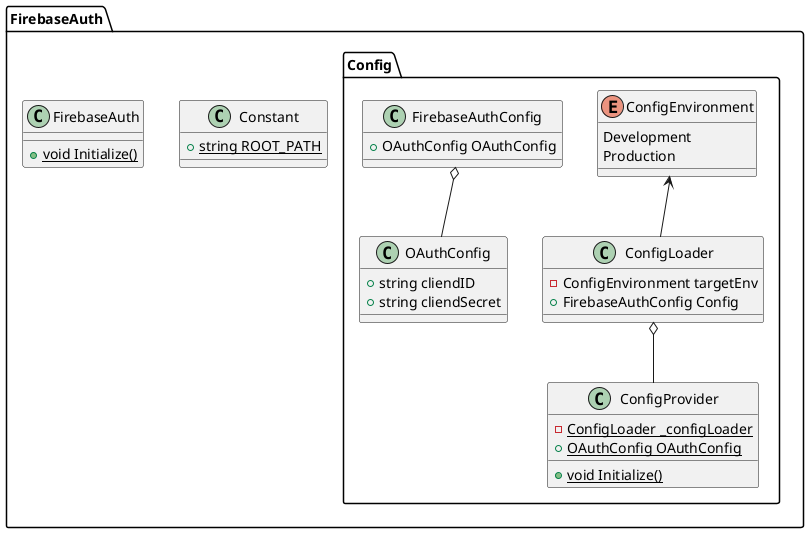 @startuml FirebaseAuth
namespace FirebaseAuth {
    class Constant {
        {static} + string ROOT_PATH
    }

    class FirebaseAuth {
        {static} + void Initialize()
    }
}

namespace FirebaseAuth.Config {
    enum ConfigEnvironment {
        Development
        Production
    }

    class ConfigLoader {
        - ConfigEnvironment targetEnv
        + FirebaseAuthConfig Config
    }

    class ConfigProvider {
        {static} - ConfigLoader _configLoader
        {static} + OAuthConfig OAuthConfig
        {static} + void Initialize()
    }

    class FirebaseAuthConfig {
        + OAuthConfig OAuthConfig
    }

    class OAuthConfig {
        + string cliendID
        + string cliendSecret
    }

    ConfigLoader o-- ConfigProvider
    ConfigEnvironment <-- ConfigLoader
    FirebaseAuthConfig o-- OAuthConfig
}
@enduml